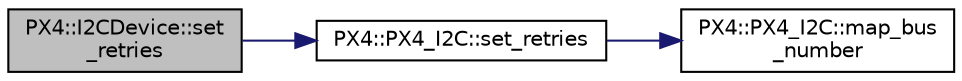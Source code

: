 digraph "PX4::I2CDevice::set_retries"
{
 // INTERACTIVE_SVG=YES
  edge [fontname="Helvetica",fontsize="10",labelfontname="Helvetica",labelfontsize="10"];
  node [fontname="Helvetica",fontsize="10",shape=record];
  rankdir="LR";
  Node1 [label="PX4::I2CDevice::set\l_retries",height=0.2,width=0.4,color="black", fillcolor="grey75", style="filled", fontcolor="black"];
  Node1 -> Node2 [color="midnightblue",fontsize="10",style="solid",fontname="Helvetica"];
  Node2 [label="PX4::PX4_I2C::set_retries",height=0.2,width=0.4,color="black", fillcolor="white", style="filled",URL="$classPX4_1_1PX4__I2C.html#ab786ed0af393f12c2dd773059e1b1781"];
  Node2 -> Node3 [color="midnightblue",fontsize="10",style="solid",fontname="Helvetica"];
  Node3 [label="PX4::PX4_I2C::map_bus\l_number",height=0.2,width=0.4,color="black", fillcolor="white", style="filled",URL="$classPX4_1_1PX4__I2C.html#ae04935071bc9ce074540ba383bd4ef6e"];
}
